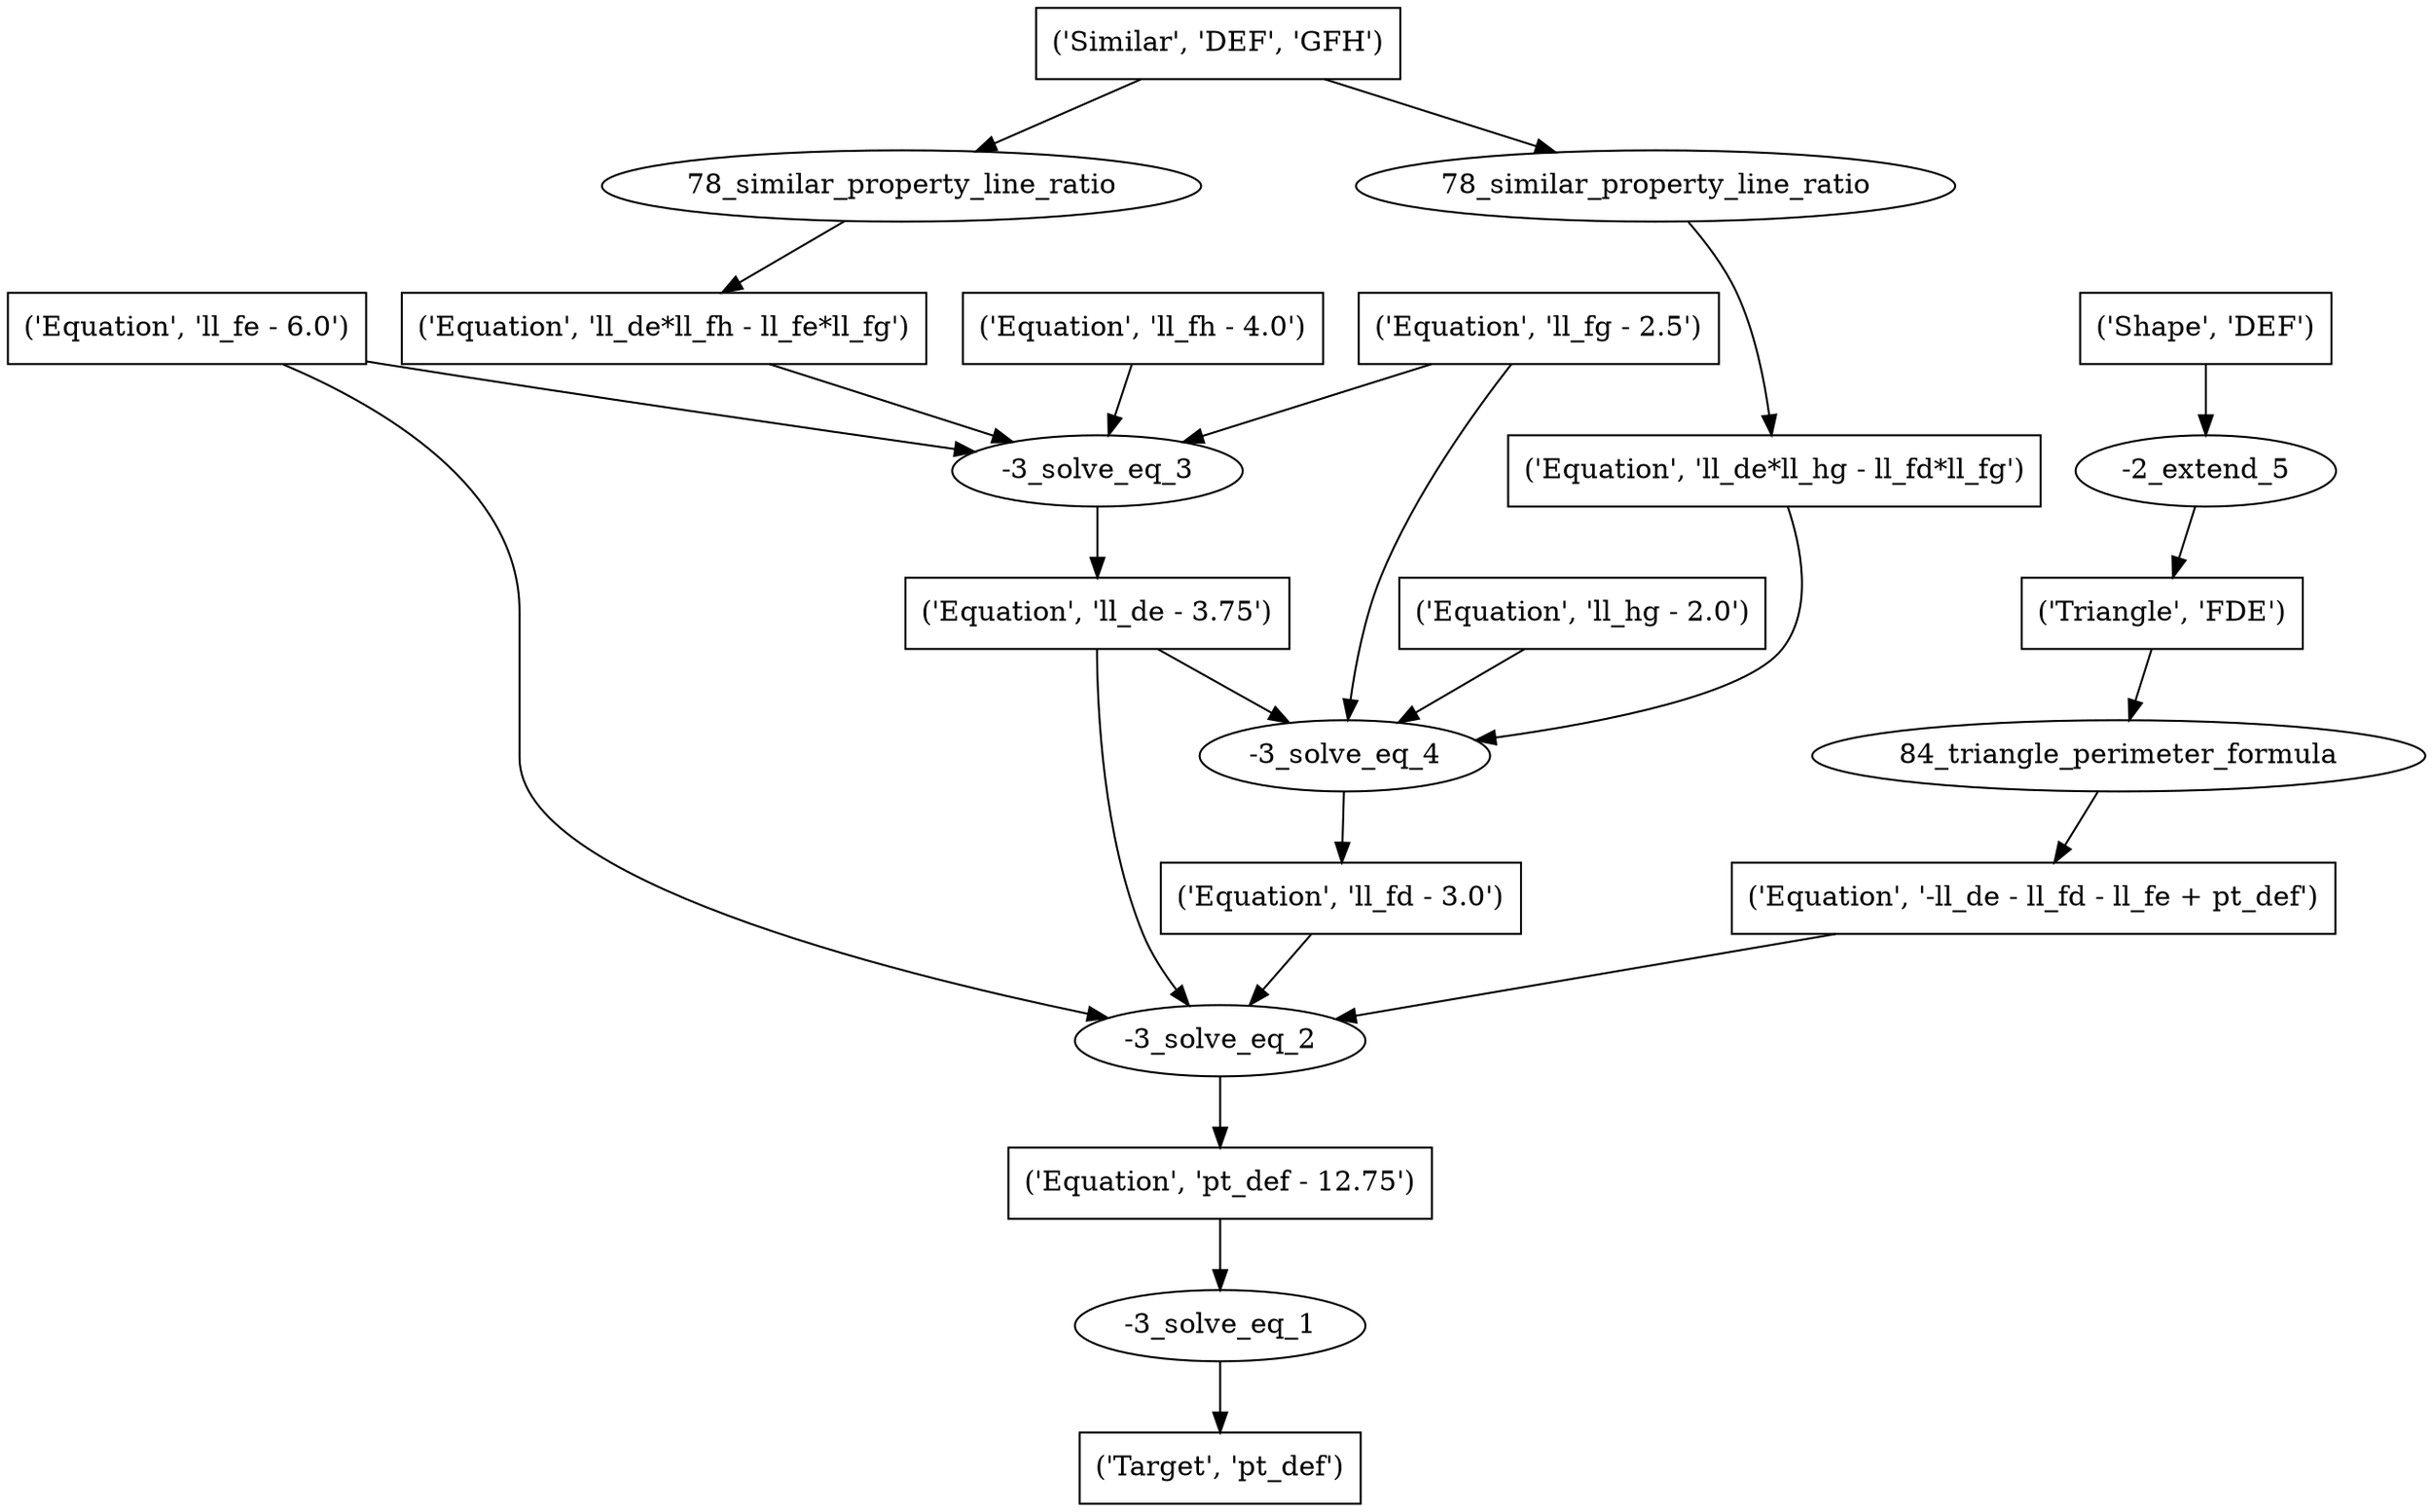digraph 17 {
	0 [label="('Target', 'pt_def')" shape=box]
	1 [label="-3_solve_eq_1"]
	1 -> 0
	2 [label="('Equation', 'pt_def - 12.75')" shape=box]
	2 -> 1
	3 [label="-3_solve_eq_2"]
	3 -> 2
	4 [label="('Equation', 'll_fe - 6.0')" shape=box]
	4 -> 3
	5 [label="('Equation', 'll_de - 3.75')" shape=box]
	5 -> 3
	6 [label="('Equation', 'll_fd - 3.0')" shape=box]
	6 -> 3
	7 [label="('Equation', '-ll_de - ll_fd - ll_fe + pt_def')" shape=box]
	7 -> 3
	8 [label="-3_solve_eq_3"]
	8 -> 5
	9 [label="('Equation', 'll_fg - 2.5')" shape=box]
	9 -> 8
	10 [label="('Equation', 'll_fh - 4.0')" shape=box]
	10 -> 8
	4 -> 8
	11 [label="('Equation', 'll_de*ll_fh - ll_fe*ll_fg')" shape=box]
	11 -> 8
	12 [label="-3_solve_eq_4"]
	12 -> 6
	13 [label="('Equation', 'll_hg - 2.0')" shape=box]
	13 -> 12
	9 -> 12
	14 [label="('Equation', 'll_de*ll_hg - ll_fd*ll_fg')" shape=box]
	14 -> 12
	5 -> 12
	15 [label="84_triangle_perimeter_formula"]
	15 -> 7
	16 [label="('Triangle', 'FDE')" shape=box]
	16 -> 15
	17 [label="78_similar_property_line_ratio"]
	17 -> 11
	18 [label="('Similar', 'DEF', 'GFH')" shape=box]
	18 -> 17
	19 [label="78_similar_property_line_ratio"]
	19 -> 14
	18 -> 19
	20 [label="-2_extend_5"]
	20 -> 16
	21 [label="('Shape', 'DEF')" shape=box]
	21 -> 20
}
